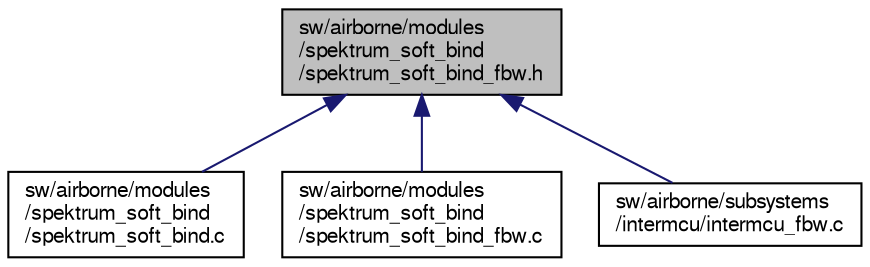 digraph "sw/airborne/modules/spektrum_soft_bind/spektrum_soft_bind_fbw.h"
{
  edge [fontname="FreeSans",fontsize="10",labelfontname="FreeSans",labelfontsize="10"];
  node [fontname="FreeSans",fontsize="10",shape=record];
  Node1 [label="sw/airborne/modules\l/spektrum_soft_bind\l/spektrum_soft_bind_fbw.h",height=0.2,width=0.4,color="black", fillcolor="grey75", style="filled", fontcolor="black"];
  Node1 -> Node2 [dir="back",color="midnightblue",fontsize="10",style="solid",fontname="FreeSans"];
  Node2 [label="sw/airborne/modules\l/spektrum_soft_bind\l/spektrum_soft_bind.c",height=0.2,width=0.4,color="black", fillcolor="white", style="filled",URL="$spektrum__soft__bind_8c.html"];
  Node1 -> Node3 [dir="back",color="midnightblue",fontsize="10",style="solid",fontname="FreeSans"];
  Node3 [label="sw/airborne/modules\l/spektrum_soft_bind\l/spektrum_soft_bind_fbw.c",height=0.2,width=0.4,color="black", fillcolor="white", style="filled",URL="$spektrum__soft__bind__fbw_8c.html"];
  Node1 -> Node4 [dir="back",color="midnightblue",fontsize="10",style="solid",fontname="FreeSans"];
  Node4 [label="sw/airborne/subsystems\l/intermcu/intermcu_fbw.c",height=0.2,width=0.4,color="black", fillcolor="white", style="filled",URL="$intermcu__fbw_8c.html",tooltip="Rotorcraft Inter-MCU on FlyByWire. "];
}

